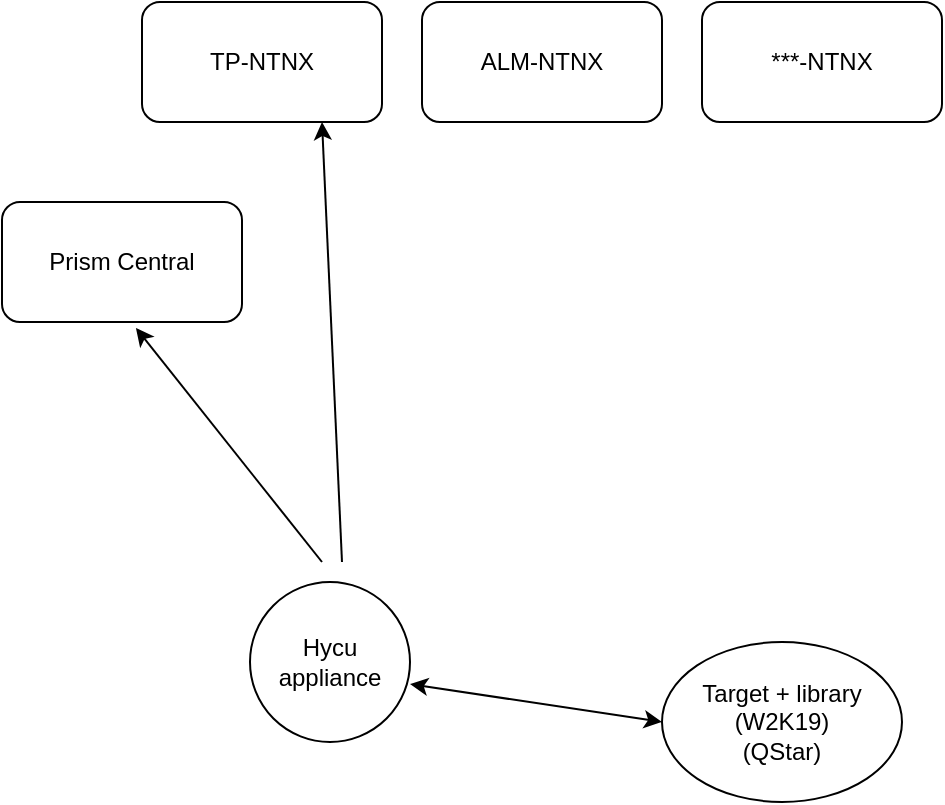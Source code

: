 <mxfile version="16.6.4" type="github">
  <diagram id="m3M9mRNQD40Klt9jGWwE" name="Page-1">
    <mxGraphModel dx="1186" dy="765" grid="1" gridSize="10" guides="1" tooltips="1" connect="1" arrows="1" fold="1" page="1" pageScale="1" pageWidth="827" pageHeight="1169" math="0" shadow="0">
      <root>
        <mxCell id="0" />
        <mxCell id="1" parent="0" />
        <mxCell id="sJdMNd6Z7B1JLi54mTuW-1" value="Prism Central" style="rounded=1;whiteSpace=wrap;html=1;" vertex="1" parent="1">
          <mxGeometry x="250" y="180" width="120" height="60" as="geometry" />
        </mxCell>
        <mxCell id="sJdMNd6Z7B1JLi54mTuW-2" value="TP-NTNX" style="rounded=1;whiteSpace=wrap;html=1;" vertex="1" parent="1">
          <mxGeometry x="320" y="80" width="120" height="60" as="geometry" />
        </mxCell>
        <mxCell id="sJdMNd6Z7B1JLi54mTuW-3" value="ALM-NTNX" style="rounded=1;whiteSpace=wrap;html=1;" vertex="1" parent="1">
          <mxGeometry x="460" y="80" width="120" height="60" as="geometry" />
        </mxCell>
        <mxCell id="sJdMNd6Z7B1JLi54mTuW-4" value="***-NTNX" style="rounded=1;whiteSpace=wrap;html=1;" vertex="1" parent="1">
          <mxGeometry x="600" y="80" width="120" height="60" as="geometry" />
        </mxCell>
        <mxCell id="sJdMNd6Z7B1JLi54mTuW-5" value="Hycu appliance" style="ellipse;whiteSpace=wrap;html=1;aspect=fixed;" vertex="1" parent="1">
          <mxGeometry x="374" y="370" width="80" height="80" as="geometry" />
        </mxCell>
        <mxCell id="sJdMNd6Z7B1JLi54mTuW-6" value="" style="endArrow=classic;html=1;rounded=0;entryX=0.558;entryY=1.05;entryDx=0;entryDy=0;entryPerimeter=0;" edge="1" parent="1" target="sJdMNd6Z7B1JLi54mTuW-1">
          <mxGeometry width="50" height="50" relative="1" as="geometry">
            <mxPoint x="410" y="360" as="sourcePoint" />
            <mxPoint x="420" y="300" as="targetPoint" />
          </mxGeometry>
        </mxCell>
        <mxCell id="sJdMNd6Z7B1JLi54mTuW-7" value="" style="endArrow=classic;html=1;rounded=0;entryX=0.75;entryY=1;entryDx=0;entryDy=0;" edge="1" parent="1" target="sJdMNd6Z7B1JLi54mTuW-2">
          <mxGeometry width="50" height="50" relative="1" as="geometry">
            <mxPoint x="420" y="360" as="sourcePoint" />
            <mxPoint x="470" y="310" as="targetPoint" />
          </mxGeometry>
        </mxCell>
        <mxCell id="sJdMNd6Z7B1JLi54mTuW-8" value="&lt;div&gt;Target + library&lt;/div&gt;&lt;div&gt;(W2K19)&lt;/div&gt;&lt;div&gt;(QStar)&lt;br&gt;&lt;/div&gt;" style="ellipse;whiteSpace=wrap;html=1;" vertex="1" parent="1">
          <mxGeometry x="580" y="400" width="120" height="80" as="geometry" />
        </mxCell>
        <mxCell id="sJdMNd6Z7B1JLi54mTuW-9" value="" style="endArrow=classic;startArrow=classic;html=1;rounded=0;entryX=0;entryY=0.5;entryDx=0;entryDy=0;exitX=1;exitY=0.638;exitDx=0;exitDy=0;exitPerimeter=0;" edge="1" parent="1" source="sJdMNd6Z7B1JLi54mTuW-5" target="sJdMNd6Z7B1JLi54mTuW-8">
          <mxGeometry width="50" height="50" relative="1" as="geometry">
            <mxPoint x="440" y="560" as="sourcePoint" />
            <mxPoint x="490" y="510" as="targetPoint" />
          </mxGeometry>
        </mxCell>
      </root>
    </mxGraphModel>
  </diagram>
</mxfile>
